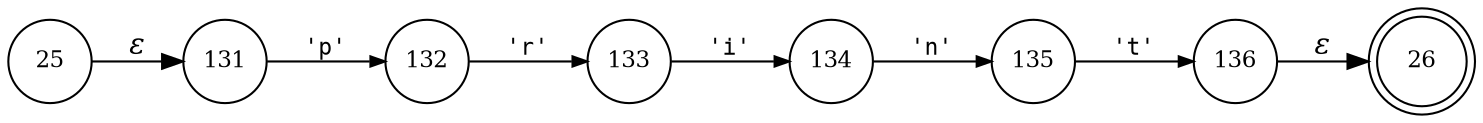 digraph ATN {
rankdir=LR;
s26[fontsize=11, label="26", shape=doublecircle, fixedsize=true, width=.6];
s131[fontsize=11,label="131", shape=circle, fixedsize=true, width=.55, peripheries=1];
s132[fontsize=11,label="132", shape=circle, fixedsize=true, width=.55, peripheries=1];
s133[fontsize=11,label="133", shape=circle, fixedsize=true, width=.55, peripheries=1];
s134[fontsize=11,label="134", shape=circle, fixedsize=true, width=.55, peripheries=1];
s135[fontsize=11,label="135", shape=circle, fixedsize=true, width=.55, peripheries=1];
s136[fontsize=11,label="136", shape=circle, fixedsize=true, width=.55, peripheries=1];
s25[fontsize=11,label="25", shape=circle, fixedsize=true, width=.55, peripheries=1];
s25 -> s131 [fontname="Times-Italic", label="&epsilon;"];
s131 -> s132 [fontsize=11, fontname="Courier", arrowsize=.7, label = "'p'", arrowhead = normal];
s132 -> s133 [fontsize=11, fontname="Courier", arrowsize=.7, label = "'r'", arrowhead = normal];
s133 -> s134 [fontsize=11, fontname="Courier", arrowsize=.7, label = "'i'", arrowhead = normal];
s134 -> s135 [fontsize=11, fontname="Courier", arrowsize=.7, label = "'n'", arrowhead = normal];
s135 -> s136 [fontsize=11, fontname="Courier", arrowsize=.7, label = "'t'", arrowhead = normal];
s136 -> s26 [fontname="Times-Italic", label="&epsilon;"];
}